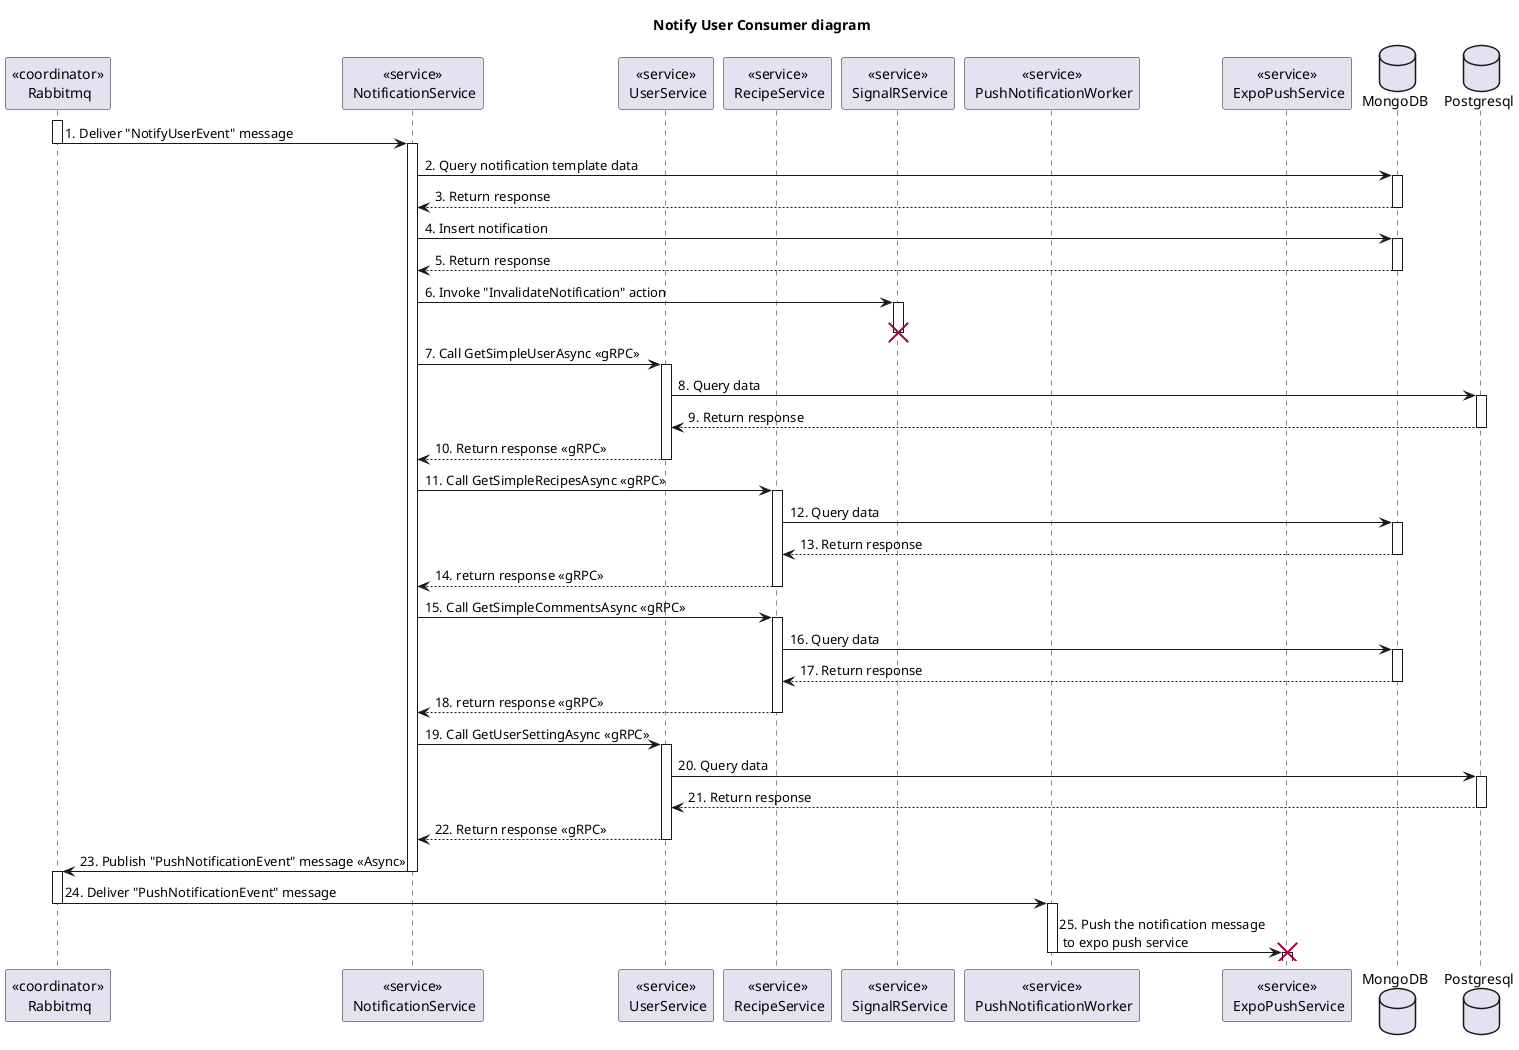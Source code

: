 @startuml Sequence
title "Notify User Consumer diagram"

' Style section
<style>
  sequenceDiagram {
    reference {
      BackGroundColor white
    }
}
</style>

participant "<<coordinator>>\n Rabbitmq" as Rabbitmq
participant "<<service>>\n NotificationService" as NotificationService
participant "<<service>>\n UserService" as UserService
participant "<<service>>\n RecipeService" as RecipeService
participant "<<service>>\n SignalRService" as SignalRService
participant "<<service>>\n PushNotificationWorker" as PushNotificationWorker
participant "<<service>>\n ExpoPushService" as ExpoPushService

database MongoDB
database Postgresql

activate Rabbitmq
Rabbitmq -> NotificationService: 1. Deliver "NotifyUserEvent" message
deactivate Rabbitmq
activate NotificationService
NotificationService -> MongoDB++: 2. Query notification template data
NotificationService <-- MongoDB--: 3. Return response

NotificationService -> MongoDB++: 4. Insert notification
NotificationService <-- MongoDB--: 5. Return response

NotificationService -> SignalRService++: 6. Invoke "InvalidateNotification" action
deactivate SignalRService
destroy SignalRService
NotificationService -> UserService++: 7. Call GetSimpleUserAsync <<gRPC>>
UserService -> Postgresql++: 8. Query data
UserService <-- Postgresql--: 9. Return response
NotificationService <-- UserService--: 10. Return response <<gRPC>>

NotificationService -> RecipeService++ : 11. Call GetSimpleRecipesAsync <<gRPC>> 
RecipeService -> MongoDB++ : 12. Query data 
RecipeService <-- MongoDB-- : 13. Return response
NotificationService <-- RecipeService-- : 14. return response <<gRPC>> 

NotificationService -> RecipeService++ : 15. Call GetSimpleCommentsAsync <<gRPC>> 
RecipeService -> MongoDB++ : 16. Query data 
RecipeService <-- MongoDB-- : 17. Return response
NotificationService <-- RecipeService-- : 18. return response <<gRPC>> 

NotificationService -> UserService++: 19. Call GetUserSettingAsync <<gRPC>>
UserService -> Postgresql++: 20. Query data
UserService <-- Postgresql--: 21. Return response
NotificationService <-- UserService--: 22. Return response <<gRPC>>

NotificationService -> Rabbitmq: 23. Publish "PushNotificationEvent" message <<Async>>
deactivate NotificationService
activate Rabbitmq
Rabbitmq -> PushNotificationWorker: 24. Deliver "PushNotificationEvent" message
deactivate Rabbitmq
activate PushNotificationWorker
PushNotificationWorker -> ExpoPushService: 25. Push the notification message\n to expo push service
deactivate PushNotificationWorker
activate ExpoPushService
destroy ExpoPushService

@enduml